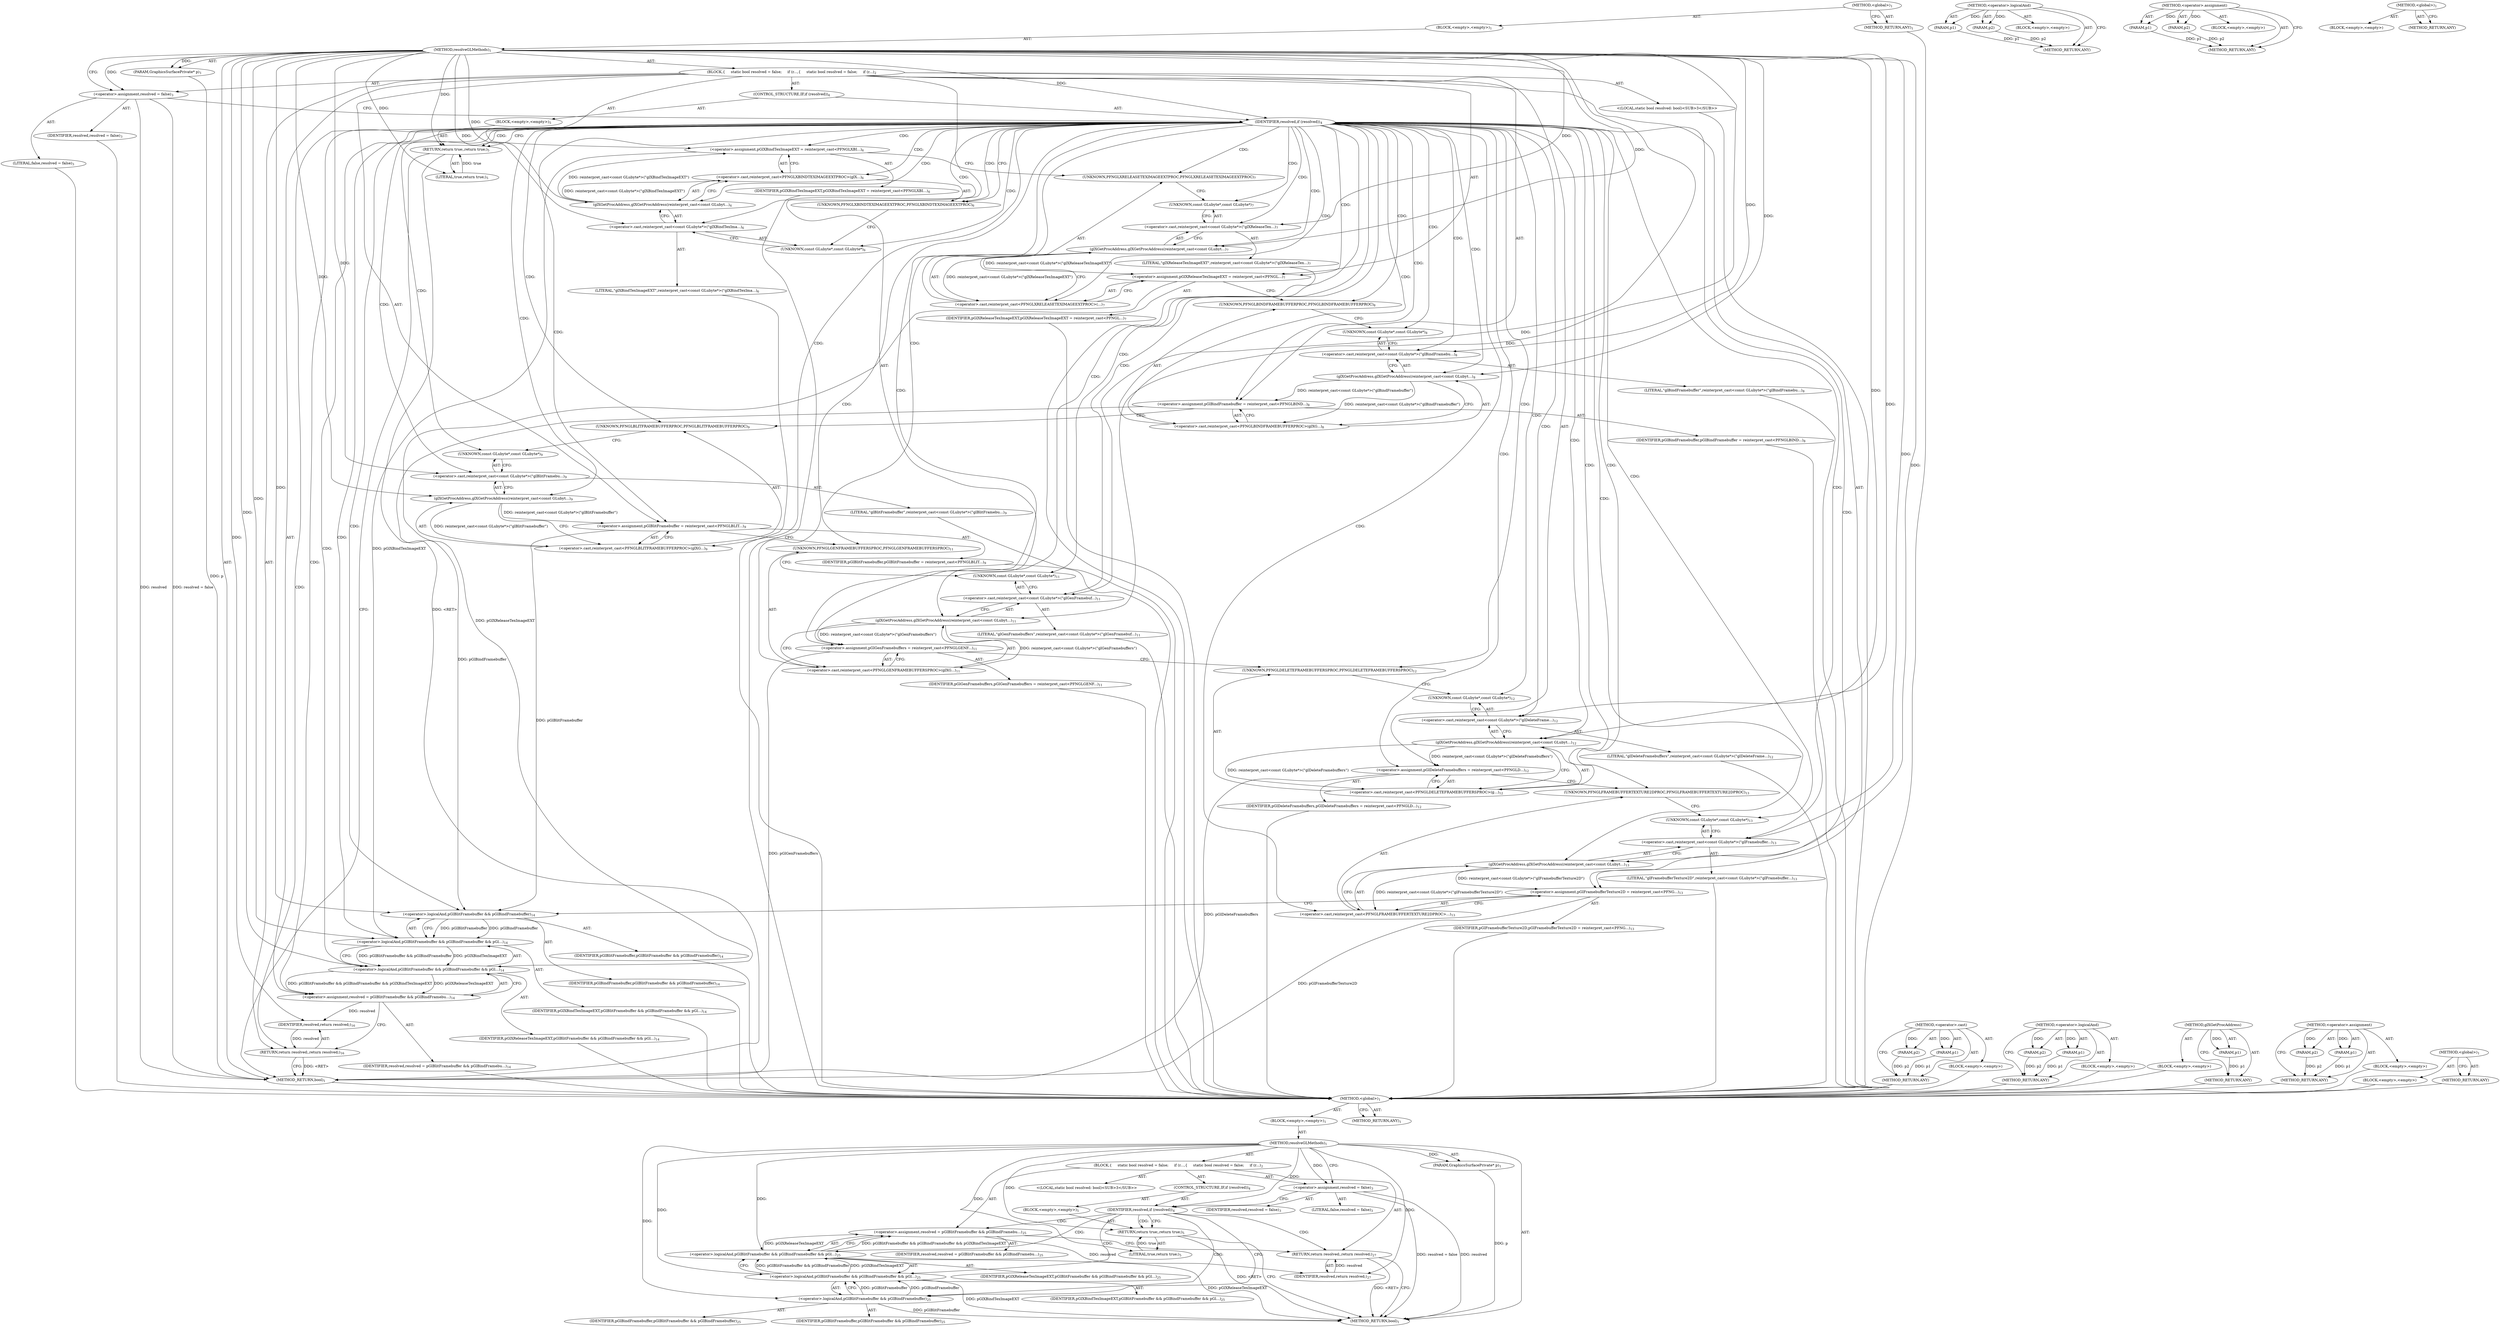 digraph "&lt;global&gt;" {
vulnerable_6 [label=<(METHOD,&lt;global&gt;)<SUB>1</SUB>>];
vulnerable_7 [label=<(BLOCK,&lt;empty&gt;,&lt;empty&gt;)<SUB>1</SUB>>];
vulnerable_8 [label=<(METHOD,resolveGLMethods)<SUB>1</SUB>>];
vulnerable_9 [label=<(PARAM,GraphicsSurfacePrivate* p)<SUB>1</SUB>>];
vulnerable_10 [label=<(BLOCK,{
     static bool resolved = false;
     if (r...,{
     static bool resolved = false;
     if (r...)<SUB>2</SUB>>];
vulnerable_11 [label="<(LOCAL,static bool resolved: bool)<SUB>3</SUB>>"];
vulnerable_12 [label=<(&lt;operator&gt;.assignment,resolved = false)<SUB>3</SUB>>];
vulnerable_13 [label=<(IDENTIFIER,resolved,resolved = false)<SUB>3</SUB>>];
vulnerable_14 [label=<(LITERAL,false,resolved = false)<SUB>3</SUB>>];
vulnerable_15 [label=<(CONTROL_STRUCTURE,IF,if (resolved))<SUB>4</SUB>>];
vulnerable_16 [label=<(IDENTIFIER,resolved,if (resolved))<SUB>4</SUB>>];
vulnerable_17 [label=<(BLOCK,&lt;empty&gt;,&lt;empty&gt;)<SUB>5</SUB>>];
vulnerable_18 [label=<(RETURN,return true;,return true;)<SUB>5</SUB>>];
vulnerable_19 [label=<(LITERAL,true,return true;)<SUB>5</SUB>>];
vulnerable_20 [label=<(&lt;operator&gt;.assignment,resolved = pGlBlitFramebuffer &amp;&amp; pGlBindFramebu...)<SUB>25</SUB>>];
vulnerable_21 [label=<(IDENTIFIER,resolved,resolved = pGlBlitFramebuffer &amp;&amp; pGlBindFramebu...)<SUB>25</SUB>>];
vulnerable_22 [label=<(&lt;operator&gt;.logicalAnd,pGlBlitFramebuffer &amp;&amp; pGlBindFramebuffer &amp;&amp; pGl...)<SUB>25</SUB>>];
vulnerable_23 [label=<(&lt;operator&gt;.logicalAnd,pGlBlitFramebuffer &amp;&amp; pGlBindFramebuffer &amp;&amp; pGl...)<SUB>25</SUB>>];
vulnerable_24 [label=<(&lt;operator&gt;.logicalAnd,pGlBlitFramebuffer &amp;&amp; pGlBindFramebuffer)<SUB>25</SUB>>];
vulnerable_25 [label=<(IDENTIFIER,pGlBlitFramebuffer,pGlBlitFramebuffer &amp;&amp; pGlBindFramebuffer)<SUB>25</SUB>>];
vulnerable_26 [label=<(IDENTIFIER,pGlBindFramebuffer,pGlBlitFramebuffer &amp;&amp; pGlBindFramebuffer)<SUB>25</SUB>>];
vulnerable_27 [label=<(IDENTIFIER,pGlXBindTexImageEXT,pGlBlitFramebuffer &amp;&amp; pGlBindFramebuffer &amp;&amp; pGl...)<SUB>25</SUB>>];
vulnerable_28 [label=<(IDENTIFIER,pGlXReleaseTexImageEXT,pGlBlitFramebuffer &amp;&amp; pGlBindFramebuffer &amp;&amp; pGl...)<SUB>25</SUB>>];
vulnerable_29 [label=<(RETURN,return resolved;,return resolved;)<SUB>27</SUB>>];
vulnerable_30 [label=<(IDENTIFIER,resolved,return resolved;)<SUB>27</SUB>>];
vulnerable_31 [label=<(METHOD_RETURN,bool)<SUB>1</SUB>>];
vulnerable_33 [label=<(METHOD_RETURN,ANY)<SUB>1</SUB>>];
vulnerable_55 [label=<(METHOD,&lt;operator&gt;.logicalAnd)>];
vulnerable_56 [label=<(PARAM,p1)>];
vulnerable_57 [label=<(PARAM,p2)>];
vulnerable_58 [label=<(BLOCK,&lt;empty&gt;,&lt;empty&gt;)>];
vulnerable_59 [label=<(METHOD_RETURN,ANY)>];
vulnerable_50 [label=<(METHOD,&lt;operator&gt;.assignment)>];
vulnerable_51 [label=<(PARAM,p1)>];
vulnerable_52 [label=<(PARAM,p2)>];
vulnerable_53 [label=<(BLOCK,&lt;empty&gt;,&lt;empty&gt;)>];
vulnerable_54 [label=<(METHOD_RETURN,ANY)>];
vulnerable_44 [label=<(METHOD,&lt;global&gt;)<SUB>1</SUB>>];
vulnerable_45 [label=<(BLOCK,&lt;empty&gt;,&lt;empty&gt;)>];
vulnerable_46 [label=<(METHOD_RETURN,ANY)>];
fixed_6 [label=<(METHOD,&lt;global&gt;)<SUB>1</SUB>>];
fixed_7 [label=<(BLOCK,&lt;empty&gt;,&lt;empty&gt;)<SUB>1</SUB>>];
fixed_8 [label=<(METHOD,resolveGLMethods)<SUB>1</SUB>>];
fixed_9 [label=<(PARAM,GraphicsSurfacePrivate* p)<SUB>1</SUB>>];
fixed_10 [label=<(BLOCK,{
     static bool resolved = false;
     if (r...,{
     static bool resolved = false;
     if (r...)<SUB>2</SUB>>];
fixed_11 [label="<(LOCAL,static bool resolved: bool)<SUB>3</SUB>>"];
fixed_12 [label=<(&lt;operator&gt;.assignment,resolved = false)<SUB>3</SUB>>];
fixed_13 [label=<(IDENTIFIER,resolved,resolved = false)<SUB>3</SUB>>];
fixed_14 [label=<(LITERAL,false,resolved = false)<SUB>3</SUB>>];
fixed_15 [label=<(CONTROL_STRUCTURE,IF,if (resolved))<SUB>4</SUB>>];
fixed_16 [label=<(IDENTIFIER,resolved,if (resolved))<SUB>4</SUB>>];
fixed_17 [label=<(BLOCK,&lt;empty&gt;,&lt;empty&gt;)<SUB>5</SUB>>];
fixed_18 [label=<(RETURN,return true;,return true;)<SUB>5</SUB>>];
fixed_19 [label=<(LITERAL,true,return true;)<SUB>5</SUB>>];
fixed_20 [label=<(&lt;operator&gt;.assignment,pGlXBindTexImageEXT = reinterpret_cast&lt;PFNGLXBI...)<SUB>6</SUB>>];
fixed_21 [label=<(IDENTIFIER,pGlXBindTexImageEXT,pGlXBindTexImageEXT = reinterpret_cast&lt;PFNGLXBI...)<SUB>6</SUB>>];
fixed_22 [label=<(&lt;operator&gt;.cast,reinterpret_cast&lt;PFNGLXBINDTEXIMAGEEXTPROC&gt;(glX...)<SUB>6</SUB>>];
fixed_23 [label=<(UNKNOWN,PFNGLXBINDTEXIMAGEEXTPROC,PFNGLXBINDTEXIMAGEEXTPROC)<SUB>6</SUB>>];
fixed_24 [label=<(glXGetProcAddress,glXGetProcAddress(reinterpret_cast&lt;const GLubyt...)<SUB>6</SUB>>];
fixed_25 [label=<(&lt;operator&gt;.cast,reinterpret_cast&lt;const GLubyte*&gt;(&quot;glXBindTexIma...)<SUB>6</SUB>>];
fixed_26 [label=<(UNKNOWN,const GLubyte*,const GLubyte*)<SUB>6</SUB>>];
fixed_27 [label=<(LITERAL,&quot;glXBindTexImageEXT&quot;,reinterpret_cast&lt;const GLubyte*&gt;(&quot;glXBindTexIma...)<SUB>6</SUB>>];
fixed_28 [label=<(&lt;operator&gt;.assignment,pGlXReleaseTexImageEXT = reinterpret_cast&lt;PFNGL...)<SUB>7</SUB>>];
fixed_29 [label=<(IDENTIFIER,pGlXReleaseTexImageEXT,pGlXReleaseTexImageEXT = reinterpret_cast&lt;PFNGL...)<SUB>7</SUB>>];
fixed_30 [label=<(&lt;operator&gt;.cast,reinterpret_cast&lt;PFNGLXRELEASETEXIMAGEEXTPROC&gt;(...)<SUB>7</SUB>>];
fixed_31 [label=<(UNKNOWN,PFNGLXRELEASETEXIMAGEEXTPROC,PFNGLXRELEASETEXIMAGEEXTPROC)<SUB>7</SUB>>];
fixed_32 [label=<(glXGetProcAddress,glXGetProcAddress(reinterpret_cast&lt;const GLubyt...)<SUB>7</SUB>>];
fixed_33 [label=<(&lt;operator&gt;.cast,reinterpret_cast&lt;const GLubyte*&gt;(&quot;glXReleaseTex...)<SUB>7</SUB>>];
fixed_34 [label=<(UNKNOWN,const GLubyte*,const GLubyte*)<SUB>7</SUB>>];
fixed_35 [label=<(LITERAL,&quot;glXReleaseTexImageEXT&quot;,reinterpret_cast&lt;const GLubyte*&gt;(&quot;glXReleaseTex...)<SUB>7</SUB>>];
fixed_36 [label=<(&lt;operator&gt;.assignment,pGlBindFramebuffer = reinterpret_cast&lt;PFNGLBIND...)<SUB>8</SUB>>];
fixed_37 [label=<(IDENTIFIER,pGlBindFramebuffer,pGlBindFramebuffer = reinterpret_cast&lt;PFNGLBIND...)<SUB>8</SUB>>];
fixed_38 [label=<(&lt;operator&gt;.cast,reinterpret_cast&lt;PFNGLBINDFRAMEBUFFERPROC&gt;(glXG...)<SUB>8</SUB>>];
fixed_39 [label=<(UNKNOWN,PFNGLBINDFRAMEBUFFERPROC,PFNGLBINDFRAMEBUFFERPROC)<SUB>8</SUB>>];
fixed_40 [label=<(glXGetProcAddress,glXGetProcAddress(reinterpret_cast&lt;const GLubyt...)<SUB>8</SUB>>];
fixed_41 [label=<(&lt;operator&gt;.cast,reinterpret_cast&lt;const GLubyte*&gt;(&quot;glBindFramebu...)<SUB>8</SUB>>];
fixed_42 [label=<(UNKNOWN,const GLubyte*,const GLubyte*)<SUB>8</SUB>>];
fixed_43 [label=<(LITERAL,&quot;glBindFramebuffer&quot;,reinterpret_cast&lt;const GLubyte*&gt;(&quot;glBindFramebu...)<SUB>8</SUB>>];
fixed_44 [label=<(&lt;operator&gt;.assignment,pGlBlitFramebuffer = reinterpret_cast&lt;PFNGLBLIT...)<SUB>9</SUB>>];
fixed_45 [label=<(IDENTIFIER,pGlBlitFramebuffer,pGlBlitFramebuffer = reinterpret_cast&lt;PFNGLBLIT...)<SUB>9</SUB>>];
fixed_46 [label=<(&lt;operator&gt;.cast,reinterpret_cast&lt;PFNGLBLITFRAMEBUFFERPROC&gt;(glXG...)<SUB>9</SUB>>];
fixed_47 [label=<(UNKNOWN,PFNGLBLITFRAMEBUFFERPROC,PFNGLBLITFRAMEBUFFERPROC)<SUB>9</SUB>>];
fixed_48 [label=<(glXGetProcAddress,glXGetProcAddress(reinterpret_cast&lt;const GLubyt...)<SUB>9</SUB>>];
fixed_49 [label=<(&lt;operator&gt;.cast,reinterpret_cast&lt;const GLubyte*&gt;(&quot;glBlitFramebu...)<SUB>9</SUB>>];
fixed_50 [label=<(UNKNOWN,const GLubyte*,const GLubyte*)<SUB>9</SUB>>];
fixed_51 [label=<(LITERAL,&quot;glBlitFramebuffer&quot;,reinterpret_cast&lt;const GLubyte*&gt;(&quot;glBlitFramebu...)<SUB>9</SUB>>];
fixed_52 [label=<(&lt;operator&gt;.assignment,pGlGenFramebuffers = reinterpret_cast&lt;PFNGLGENF...)<SUB>11</SUB>>];
fixed_53 [label=<(IDENTIFIER,pGlGenFramebuffers,pGlGenFramebuffers = reinterpret_cast&lt;PFNGLGENF...)<SUB>11</SUB>>];
fixed_54 [label=<(&lt;operator&gt;.cast,reinterpret_cast&lt;PFNGLGENFRAMEBUFFERSPROC&gt;(glXG...)<SUB>11</SUB>>];
fixed_55 [label=<(UNKNOWN,PFNGLGENFRAMEBUFFERSPROC,PFNGLGENFRAMEBUFFERSPROC)<SUB>11</SUB>>];
fixed_56 [label=<(glXGetProcAddress,glXGetProcAddress(reinterpret_cast&lt;const GLubyt...)<SUB>11</SUB>>];
fixed_57 [label=<(&lt;operator&gt;.cast,reinterpret_cast&lt;const GLubyte*&gt;(&quot;glGenFramebuf...)<SUB>11</SUB>>];
fixed_58 [label=<(UNKNOWN,const GLubyte*,const GLubyte*)<SUB>11</SUB>>];
fixed_59 [label=<(LITERAL,&quot;glGenFramebuffers&quot;,reinterpret_cast&lt;const GLubyte*&gt;(&quot;glGenFramebuf...)<SUB>11</SUB>>];
fixed_60 [label=<(&lt;operator&gt;.assignment,pGlDeleteFramebuffers = reinterpret_cast&lt;PFNGLD...)<SUB>12</SUB>>];
fixed_61 [label=<(IDENTIFIER,pGlDeleteFramebuffers,pGlDeleteFramebuffers = reinterpret_cast&lt;PFNGLD...)<SUB>12</SUB>>];
fixed_62 [label=<(&lt;operator&gt;.cast,reinterpret_cast&lt;PFNGLDELETEFRAMEBUFFERSPROC&gt;(g...)<SUB>12</SUB>>];
fixed_63 [label=<(UNKNOWN,PFNGLDELETEFRAMEBUFFERSPROC,PFNGLDELETEFRAMEBUFFERSPROC)<SUB>12</SUB>>];
fixed_64 [label=<(glXGetProcAddress,glXGetProcAddress(reinterpret_cast&lt;const GLubyt...)<SUB>12</SUB>>];
fixed_65 [label=<(&lt;operator&gt;.cast,reinterpret_cast&lt;const GLubyte*&gt;(&quot;glDeleteFrame...)<SUB>12</SUB>>];
fixed_66 [label=<(UNKNOWN,const GLubyte*,const GLubyte*)<SUB>12</SUB>>];
fixed_67 [label=<(LITERAL,&quot;glDeleteFramebuffers&quot;,reinterpret_cast&lt;const GLubyte*&gt;(&quot;glDeleteFrame...)<SUB>12</SUB>>];
fixed_68 [label=<(&lt;operator&gt;.assignment,pGlFramebufferTexture2D = reinterpret_cast&lt;PFNG...)<SUB>13</SUB>>];
fixed_69 [label=<(IDENTIFIER,pGlFramebufferTexture2D,pGlFramebufferTexture2D = reinterpret_cast&lt;PFNG...)<SUB>13</SUB>>];
fixed_70 [label=<(&lt;operator&gt;.cast,reinterpret_cast&lt;PFNGLFRAMEBUFFERTEXTURE2DPROC&gt;...)<SUB>13</SUB>>];
fixed_71 [label=<(UNKNOWN,PFNGLFRAMEBUFFERTEXTURE2DPROC,PFNGLFRAMEBUFFERTEXTURE2DPROC)<SUB>13</SUB>>];
fixed_72 [label=<(glXGetProcAddress,glXGetProcAddress(reinterpret_cast&lt;const GLubyt...)<SUB>13</SUB>>];
fixed_73 [label=<(&lt;operator&gt;.cast,reinterpret_cast&lt;const GLubyte*&gt;(&quot;glFramebuffer...)<SUB>13</SUB>>];
fixed_74 [label=<(UNKNOWN,const GLubyte*,const GLubyte*)<SUB>13</SUB>>];
fixed_75 [label=<(LITERAL,&quot;glFramebufferTexture2D&quot;,reinterpret_cast&lt;const GLubyte*&gt;(&quot;glFramebuffer...)<SUB>13</SUB>>];
fixed_76 [label=<(&lt;operator&gt;.assignment,resolved = pGlBlitFramebuffer &amp;&amp; pGlBindFramebu...)<SUB>14</SUB>>];
fixed_77 [label=<(IDENTIFIER,resolved,resolved = pGlBlitFramebuffer &amp;&amp; pGlBindFramebu...)<SUB>14</SUB>>];
fixed_78 [label=<(&lt;operator&gt;.logicalAnd,pGlBlitFramebuffer &amp;&amp; pGlBindFramebuffer &amp;&amp; pGl...)<SUB>14</SUB>>];
fixed_79 [label=<(&lt;operator&gt;.logicalAnd,pGlBlitFramebuffer &amp;&amp; pGlBindFramebuffer &amp;&amp; pGl...)<SUB>14</SUB>>];
fixed_80 [label=<(&lt;operator&gt;.logicalAnd,pGlBlitFramebuffer &amp;&amp; pGlBindFramebuffer)<SUB>14</SUB>>];
fixed_81 [label=<(IDENTIFIER,pGlBlitFramebuffer,pGlBlitFramebuffer &amp;&amp; pGlBindFramebuffer)<SUB>14</SUB>>];
fixed_82 [label=<(IDENTIFIER,pGlBindFramebuffer,pGlBlitFramebuffer &amp;&amp; pGlBindFramebuffer)<SUB>14</SUB>>];
fixed_83 [label=<(IDENTIFIER,pGlXBindTexImageEXT,pGlBlitFramebuffer &amp;&amp; pGlBindFramebuffer &amp;&amp; pGl...)<SUB>14</SUB>>];
fixed_84 [label=<(IDENTIFIER,pGlXReleaseTexImageEXT,pGlBlitFramebuffer &amp;&amp; pGlBindFramebuffer &amp;&amp; pGl...)<SUB>14</SUB>>];
fixed_85 [label=<(RETURN,return resolved;,return resolved;)<SUB>16</SUB>>];
fixed_86 [label=<(IDENTIFIER,resolved,return resolved;)<SUB>16</SUB>>];
fixed_87 [label=<(METHOD_RETURN,bool)<SUB>1</SUB>>];
fixed_89 [label=<(METHOD_RETURN,ANY)<SUB>1</SUB>>];
fixed_121 [label=<(METHOD,&lt;operator&gt;.cast)>];
fixed_122 [label=<(PARAM,p1)>];
fixed_123 [label=<(PARAM,p2)>];
fixed_124 [label=<(BLOCK,&lt;empty&gt;,&lt;empty&gt;)>];
fixed_125 [label=<(METHOD_RETURN,ANY)>];
fixed_130 [label=<(METHOD,&lt;operator&gt;.logicalAnd)>];
fixed_131 [label=<(PARAM,p1)>];
fixed_132 [label=<(PARAM,p2)>];
fixed_133 [label=<(BLOCK,&lt;empty&gt;,&lt;empty&gt;)>];
fixed_134 [label=<(METHOD_RETURN,ANY)>];
fixed_126 [label=<(METHOD,glXGetProcAddress)>];
fixed_127 [label=<(PARAM,p1)>];
fixed_128 [label=<(BLOCK,&lt;empty&gt;,&lt;empty&gt;)>];
fixed_129 [label=<(METHOD_RETURN,ANY)>];
fixed_116 [label=<(METHOD,&lt;operator&gt;.assignment)>];
fixed_117 [label=<(PARAM,p1)>];
fixed_118 [label=<(PARAM,p2)>];
fixed_119 [label=<(BLOCK,&lt;empty&gt;,&lt;empty&gt;)>];
fixed_120 [label=<(METHOD_RETURN,ANY)>];
fixed_110 [label=<(METHOD,&lt;global&gt;)<SUB>1</SUB>>];
fixed_111 [label=<(BLOCK,&lt;empty&gt;,&lt;empty&gt;)>];
fixed_112 [label=<(METHOD_RETURN,ANY)>];
vulnerable_6 -> vulnerable_7  [key=0, label="AST: "];
vulnerable_6 -> vulnerable_33  [key=0, label="AST: "];
vulnerable_6 -> vulnerable_33  [key=1, label="CFG: "];
vulnerable_7 -> vulnerable_8  [key=0, label="AST: "];
vulnerable_8 -> vulnerable_9  [key=0, label="AST: "];
vulnerable_8 -> vulnerable_9  [key=1, label="DDG: "];
vulnerable_8 -> vulnerable_10  [key=0, label="AST: "];
vulnerable_8 -> vulnerable_31  [key=0, label="AST: "];
vulnerable_8 -> vulnerable_12  [key=0, label="CFG: "];
vulnerable_8 -> vulnerable_12  [key=1, label="DDG: "];
vulnerable_8 -> vulnerable_16  [key=0, label="DDG: "];
vulnerable_8 -> vulnerable_30  [key=0, label="DDG: "];
vulnerable_8 -> vulnerable_18  [key=0, label="DDG: "];
vulnerable_8 -> vulnerable_22  [key=0, label="DDG: "];
vulnerable_8 -> vulnerable_19  [key=0, label="DDG: "];
vulnerable_8 -> vulnerable_23  [key=0, label="DDG: "];
vulnerable_8 -> vulnerable_24  [key=0, label="DDG: "];
vulnerable_9 -> vulnerable_31  [key=0, label="DDG: p"];
vulnerable_10 -> vulnerable_11  [key=0, label="AST: "];
vulnerable_10 -> vulnerable_12  [key=0, label="AST: "];
vulnerable_10 -> vulnerable_15  [key=0, label="AST: "];
vulnerable_10 -> vulnerable_20  [key=0, label="AST: "];
vulnerable_10 -> vulnerable_29  [key=0, label="AST: "];
vulnerable_12 -> vulnerable_13  [key=0, label="AST: "];
vulnerable_12 -> vulnerable_14  [key=0, label="AST: "];
vulnerable_12 -> vulnerable_16  [key=0, label="CFG: "];
vulnerable_12 -> vulnerable_31  [key=0, label="DDG: resolved"];
vulnerable_12 -> vulnerable_31  [key=1, label="DDG: resolved = false"];
vulnerable_15 -> vulnerable_16  [key=0, label="AST: "];
vulnerable_15 -> vulnerable_17  [key=0, label="AST: "];
vulnerable_16 -> vulnerable_18  [key=0, label="CFG: "];
vulnerable_16 -> vulnerable_18  [key=1, label="CDG: "];
vulnerable_16 -> vulnerable_24  [key=0, label="CFG: "];
vulnerable_16 -> vulnerable_24  [key=1, label="CDG: "];
vulnerable_16 -> vulnerable_29  [key=0, label="CDG: "];
vulnerable_16 -> vulnerable_23  [key=0, label="CDG: "];
vulnerable_16 -> vulnerable_20  [key=0, label="CDG: "];
vulnerable_16 -> vulnerable_22  [key=0, label="CDG: "];
vulnerable_17 -> vulnerable_18  [key=0, label="AST: "];
vulnerable_18 -> vulnerable_19  [key=0, label="AST: "];
vulnerable_18 -> vulnerable_31  [key=0, label="CFG: "];
vulnerable_18 -> vulnerable_31  [key=1, label="DDG: &lt;RET&gt;"];
vulnerable_19 -> vulnerable_18  [key=0, label="DDG: true"];
vulnerable_20 -> vulnerable_21  [key=0, label="AST: "];
vulnerable_20 -> vulnerable_22  [key=0, label="AST: "];
vulnerable_20 -> vulnerable_29  [key=0, label="CFG: "];
vulnerable_20 -> vulnerable_30  [key=0, label="DDG: resolved"];
vulnerable_22 -> vulnerable_23  [key=0, label="AST: "];
vulnerable_22 -> vulnerable_28  [key=0, label="AST: "];
vulnerable_22 -> vulnerable_20  [key=0, label="CFG: "];
vulnerable_22 -> vulnerable_20  [key=1, label="DDG: pGlBlitFramebuffer &amp;&amp; pGlBindFramebuffer &amp;&amp; pGlXBindTexImageEXT"];
vulnerable_22 -> vulnerable_20  [key=2, label="DDG: pGlXReleaseTexImageEXT"];
vulnerable_22 -> vulnerable_31  [key=0, label="DDG: pGlXReleaseTexImageEXT"];
vulnerable_23 -> vulnerable_24  [key=0, label="AST: "];
vulnerable_23 -> vulnerable_27  [key=0, label="AST: "];
vulnerable_23 -> vulnerable_22  [key=0, label="CFG: "];
vulnerable_23 -> vulnerable_22  [key=1, label="DDG: pGlBlitFramebuffer &amp;&amp; pGlBindFramebuffer"];
vulnerable_23 -> vulnerable_22  [key=2, label="DDG: pGlXBindTexImageEXT"];
vulnerable_23 -> vulnerable_31  [key=0, label="DDG: pGlXBindTexImageEXT"];
vulnerable_24 -> vulnerable_25  [key=0, label="AST: "];
vulnerable_24 -> vulnerable_26  [key=0, label="AST: "];
vulnerable_24 -> vulnerable_23  [key=0, label="CFG: "];
vulnerable_24 -> vulnerable_23  [key=1, label="DDG: pGlBlitFramebuffer"];
vulnerable_24 -> vulnerable_23  [key=2, label="DDG: pGlBindFramebuffer"];
vulnerable_24 -> vulnerable_31  [key=0, label="DDG: pGlBlitFramebuffer"];
vulnerable_29 -> vulnerable_30  [key=0, label="AST: "];
vulnerable_29 -> vulnerable_31  [key=0, label="CFG: "];
vulnerable_29 -> vulnerable_31  [key=1, label="DDG: &lt;RET&gt;"];
vulnerable_30 -> vulnerable_29  [key=0, label="DDG: resolved"];
vulnerable_55 -> vulnerable_56  [key=0, label="AST: "];
vulnerable_55 -> vulnerable_56  [key=1, label="DDG: "];
vulnerable_55 -> vulnerable_58  [key=0, label="AST: "];
vulnerable_55 -> vulnerable_57  [key=0, label="AST: "];
vulnerable_55 -> vulnerable_57  [key=1, label="DDG: "];
vulnerable_55 -> vulnerable_59  [key=0, label="AST: "];
vulnerable_55 -> vulnerable_59  [key=1, label="CFG: "];
vulnerable_56 -> vulnerable_59  [key=0, label="DDG: p1"];
vulnerable_57 -> vulnerable_59  [key=0, label="DDG: p2"];
vulnerable_50 -> vulnerable_51  [key=0, label="AST: "];
vulnerable_50 -> vulnerable_51  [key=1, label="DDG: "];
vulnerable_50 -> vulnerable_53  [key=0, label="AST: "];
vulnerable_50 -> vulnerable_52  [key=0, label="AST: "];
vulnerable_50 -> vulnerable_52  [key=1, label="DDG: "];
vulnerable_50 -> vulnerable_54  [key=0, label="AST: "];
vulnerable_50 -> vulnerable_54  [key=1, label="CFG: "];
vulnerable_51 -> vulnerable_54  [key=0, label="DDG: p1"];
vulnerable_52 -> vulnerable_54  [key=0, label="DDG: p2"];
vulnerable_44 -> vulnerable_45  [key=0, label="AST: "];
vulnerable_44 -> vulnerable_46  [key=0, label="AST: "];
vulnerable_44 -> vulnerable_46  [key=1, label="CFG: "];
fixed_6 -> fixed_7  [key=0, label="AST: "];
fixed_6 -> fixed_89  [key=0, label="AST: "];
fixed_6 -> fixed_89  [key=1, label="CFG: "];
fixed_7 -> fixed_8  [key=0, label="AST: "];
fixed_8 -> fixed_9  [key=0, label="AST: "];
fixed_8 -> fixed_9  [key=1, label="DDG: "];
fixed_8 -> fixed_10  [key=0, label="AST: "];
fixed_8 -> fixed_87  [key=0, label="AST: "];
fixed_8 -> fixed_12  [key=0, label="CFG: "];
fixed_8 -> fixed_12  [key=1, label="DDG: "];
fixed_8 -> fixed_16  [key=0, label="DDG: "];
fixed_8 -> fixed_86  [key=0, label="DDG: "];
fixed_8 -> fixed_18  [key=0, label="DDG: "];
fixed_8 -> fixed_78  [key=0, label="DDG: "];
fixed_8 -> fixed_19  [key=0, label="DDG: "];
fixed_8 -> fixed_24  [key=0, label="DDG: "];
fixed_8 -> fixed_32  [key=0, label="DDG: "];
fixed_8 -> fixed_40  [key=0, label="DDG: "];
fixed_8 -> fixed_48  [key=0, label="DDG: "];
fixed_8 -> fixed_56  [key=0, label="DDG: "];
fixed_8 -> fixed_64  [key=0, label="DDG: "];
fixed_8 -> fixed_72  [key=0, label="DDG: "];
fixed_8 -> fixed_79  [key=0, label="DDG: "];
fixed_8 -> fixed_25  [key=0, label="DDG: "];
fixed_8 -> fixed_33  [key=0, label="DDG: "];
fixed_8 -> fixed_41  [key=0, label="DDG: "];
fixed_8 -> fixed_49  [key=0, label="DDG: "];
fixed_8 -> fixed_57  [key=0, label="DDG: "];
fixed_8 -> fixed_65  [key=0, label="DDG: "];
fixed_8 -> fixed_73  [key=0, label="DDG: "];
fixed_8 -> fixed_80  [key=0, label="DDG: "];
fixed_9 -> fixed_87  [key=0, label="DDG: p"];
fixed_10 -> fixed_11  [key=0, label="AST: "];
fixed_10 -> fixed_12  [key=0, label="AST: "];
fixed_10 -> fixed_15  [key=0, label="AST: "];
fixed_10 -> fixed_20  [key=0, label="AST: "];
fixed_10 -> fixed_28  [key=0, label="AST: "];
fixed_10 -> fixed_36  [key=0, label="AST: "];
fixed_10 -> fixed_44  [key=0, label="AST: "];
fixed_10 -> fixed_52  [key=0, label="AST: "];
fixed_10 -> fixed_60  [key=0, label="AST: "];
fixed_10 -> fixed_68  [key=0, label="AST: "];
fixed_10 -> fixed_76  [key=0, label="AST: "];
fixed_10 -> fixed_85  [key=0, label="AST: "];
fixed_11 -> vulnerable_6  [key=0];
fixed_12 -> fixed_13  [key=0, label="AST: "];
fixed_12 -> fixed_14  [key=0, label="AST: "];
fixed_12 -> fixed_16  [key=0, label="CFG: "];
fixed_12 -> fixed_87  [key=0, label="DDG: resolved"];
fixed_12 -> fixed_87  [key=1, label="DDG: resolved = false"];
fixed_13 -> vulnerable_6  [key=0];
fixed_14 -> vulnerable_6  [key=0];
fixed_15 -> fixed_16  [key=0, label="AST: "];
fixed_15 -> fixed_17  [key=0, label="AST: "];
fixed_16 -> fixed_18  [key=0, label="CFG: "];
fixed_16 -> fixed_18  [key=1, label="CDG: "];
fixed_16 -> fixed_23  [key=0, label="CFG: "];
fixed_16 -> fixed_23  [key=1, label="CDG: "];
fixed_16 -> fixed_47  [key=0, label="CDG: "];
fixed_16 -> fixed_30  [key=0, label="CDG: "];
fixed_16 -> fixed_34  [key=0, label="CDG: "];
fixed_16 -> fixed_48  [key=0, label="CDG: "];
fixed_16 -> fixed_32  [key=0, label="CDG: "];
fixed_16 -> fixed_68  [key=0, label="CDG: "];
fixed_16 -> fixed_49  [key=0, label="CDG: "];
fixed_16 -> fixed_60  [key=0, label="CDG: "];
fixed_16 -> fixed_73  [key=0, label="CDG: "];
fixed_16 -> fixed_26  [key=0, label="CDG: "];
fixed_16 -> fixed_64  [key=0, label="CDG: "];
fixed_16 -> fixed_42  [key=0, label="CDG: "];
fixed_16 -> fixed_57  [key=0, label="CDG: "];
fixed_16 -> fixed_28  [key=0, label="CDG: "];
fixed_16 -> fixed_66  [key=0, label="CDG: "];
fixed_16 -> fixed_52  [key=0, label="CDG: "];
fixed_16 -> fixed_46  [key=0, label="CDG: "];
fixed_16 -> fixed_20  [key=0, label="CDG: "];
fixed_16 -> fixed_85  [key=0, label="CDG: "];
fixed_16 -> fixed_38  [key=0, label="CDG: "];
fixed_16 -> fixed_25  [key=0, label="CDG: "];
fixed_16 -> fixed_72  [key=0, label="CDG: "];
fixed_16 -> fixed_56  [key=0, label="CDG: "];
fixed_16 -> fixed_22  [key=0, label="CDG: "];
fixed_16 -> fixed_74  [key=0, label="CDG: "];
fixed_16 -> fixed_40  [key=0, label="CDG: "];
fixed_16 -> fixed_76  [key=0, label="CDG: "];
fixed_16 -> fixed_65  [key=0, label="CDG: "];
fixed_16 -> fixed_50  [key=0, label="CDG: "];
fixed_16 -> fixed_44  [key=0, label="CDG: "];
fixed_16 -> fixed_54  [key=0, label="CDG: "];
fixed_16 -> fixed_79  [key=0, label="CDG: "];
fixed_16 -> fixed_24  [key=0, label="CDG: "];
fixed_16 -> fixed_80  [key=0, label="CDG: "];
fixed_16 -> fixed_58  [key=0, label="CDG: "];
fixed_16 -> fixed_33  [key=0, label="CDG: "];
fixed_16 -> fixed_71  [key=0, label="CDG: "];
fixed_16 -> fixed_36  [key=0, label="CDG: "];
fixed_16 -> fixed_41  [key=0, label="CDG: "];
fixed_16 -> fixed_70  [key=0, label="CDG: "];
fixed_16 -> fixed_63  [key=0, label="CDG: "];
fixed_16 -> fixed_55  [key=0, label="CDG: "];
fixed_16 -> fixed_78  [key=0, label="CDG: "];
fixed_16 -> fixed_62  [key=0, label="CDG: "];
fixed_16 -> fixed_39  [key=0, label="CDG: "];
fixed_16 -> fixed_31  [key=0, label="CDG: "];
fixed_17 -> fixed_18  [key=0, label="AST: "];
fixed_18 -> fixed_19  [key=0, label="AST: "];
fixed_18 -> fixed_87  [key=0, label="CFG: "];
fixed_18 -> fixed_87  [key=1, label="DDG: &lt;RET&gt;"];
fixed_19 -> fixed_18  [key=0, label="DDG: true"];
fixed_20 -> fixed_21  [key=0, label="AST: "];
fixed_20 -> fixed_22  [key=0, label="AST: "];
fixed_20 -> fixed_31  [key=0, label="CFG: "];
fixed_20 -> fixed_79  [key=0, label="DDG: pGlXBindTexImageEXT"];
fixed_21 -> vulnerable_6  [key=0];
fixed_22 -> fixed_23  [key=0, label="AST: "];
fixed_22 -> fixed_24  [key=0, label="AST: "];
fixed_22 -> fixed_20  [key=0, label="CFG: "];
fixed_23 -> fixed_26  [key=0, label="CFG: "];
fixed_24 -> fixed_25  [key=0, label="AST: "];
fixed_24 -> fixed_22  [key=0, label="CFG: "];
fixed_24 -> fixed_22  [key=1, label="DDG: reinterpret_cast&lt;const GLubyte*&gt;(&quot;glXBindTexImageEXT&quot;)"];
fixed_24 -> fixed_20  [key=0, label="DDG: reinterpret_cast&lt;const GLubyte*&gt;(&quot;glXBindTexImageEXT&quot;)"];
fixed_25 -> fixed_26  [key=0, label="AST: "];
fixed_25 -> fixed_27  [key=0, label="AST: "];
fixed_25 -> fixed_24  [key=0, label="CFG: "];
fixed_26 -> fixed_25  [key=0, label="CFG: "];
fixed_27 -> vulnerable_6  [key=0];
fixed_28 -> fixed_29  [key=0, label="AST: "];
fixed_28 -> fixed_30  [key=0, label="AST: "];
fixed_28 -> fixed_39  [key=0, label="CFG: "];
fixed_28 -> fixed_78  [key=0, label="DDG: pGlXReleaseTexImageEXT"];
fixed_29 -> vulnerable_6  [key=0];
fixed_30 -> fixed_31  [key=0, label="AST: "];
fixed_30 -> fixed_32  [key=0, label="AST: "];
fixed_30 -> fixed_28  [key=0, label="CFG: "];
fixed_31 -> fixed_34  [key=0, label="CFG: "];
fixed_32 -> fixed_33  [key=0, label="AST: "];
fixed_32 -> fixed_30  [key=0, label="CFG: "];
fixed_32 -> fixed_30  [key=1, label="DDG: reinterpret_cast&lt;const GLubyte*&gt;(&quot;glXReleaseTexImageEXT&quot;)"];
fixed_32 -> fixed_28  [key=0, label="DDG: reinterpret_cast&lt;const GLubyte*&gt;(&quot;glXReleaseTexImageEXT&quot;)"];
fixed_33 -> fixed_34  [key=0, label="AST: "];
fixed_33 -> fixed_35  [key=0, label="AST: "];
fixed_33 -> fixed_32  [key=0, label="CFG: "];
fixed_34 -> fixed_33  [key=0, label="CFG: "];
fixed_35 -> vulnerable_6  [key=0];
fixed_36 -> fixed_37  [key=0, label="AST: "];
fixed_36 -> fixed_38  [key=0, label="AST: "];
fixed_36 -> fixed_47  [key=0, label="CFG: "];
fixed_36 -> fixed_80  [key=0, label="DDG: pGlBindFramebuffer"];
fixed_37 -> vulnerable_6  [key=0];
fixed_38 -> fixed_39  [key=0, label="AST: "];
fixed_38 -> fixed_40  [key=0, label="AST: "];
fixed_38 -> fixed_36  [key=0, label="CFG: "];
fixed_39 -> fixed_42  [key=0, label="CFG: "];
fixed_40 -> fixed_41  [key=0, label="AST: "];
fixed_40 -> fixed_38  [key=0, label="CFG: "];
fixed_40 -> fixed_38  [key=1, label="DDG: reinterpret_cast&lt;const GLubyte*&gt;(&quot;glBindFramebuffer&quot;)"];
fixed_40 -> fixed_36  [key=0, label="DDG: reinterpret_cast&lt;const GLubyte*&gt;(&quot;glBindFramebuffer&quot;)"];
fixed_41 -> fixed_42  [key=0, label="AST: "];
fixed_41 -> fixed_43  [key=0, label="AST: "];
fixed_41 -> fixed_40  [key=0, label="CFG: "];
fixed_42 -> fixed_41  [key=0, label="CFG: "];
fixed_43 -> vulnerable_6  [key=0];
fixed_44 -> fixed_45  [key=0, label="AST: "];
fixed_44 -> fixed_46  [key=0, label="AST: "];
fixed_44 -> fixed_55  [key=0, label="CFG: "];
fixed_44 -> fixed_80  [key=0, label="DDG: pGlBlitFramebuffer"];
fixed_45 -> vulnerable_6  [key=0];
fixed_46 -> fixed_47  [key=0, label="AST: "];
fixed_46 -> fixed_48  [key=0, label="AST: "];
fixed_46 -> fixed_44  [key=0, label="CFG: "];
fixed_47 -> fixed_50  [key=0, label="CFG: "];
fixed_48 -> fixed_49  [key=0, label="AST: "];
fixed_48 -> fixed_46  [key=0, label="CFG: "];
fixed_48 -> fixed_46  [key=1, label="DDG: reinterpret_cast&lt;const GLubyte*&gt;(&quot;glBlitFramebuffer&quot;)"];
fixed_48 -> fixed_44  [key=0, label="DDG: reinterpret_cast&lt;const GLubyte*&gt;(&quot;glBlitFramebuffer&quot;)"];
fixed_49 -> fixed_50  [key=0, label="AST: "];
fixed_49 -> fixed_51  [key=0, label="AST: "];
fixed_49 -> fixed_48  [key=0, label="CFG: "];
fixed_50 -> fixed_49  [key=0, label="CFG: "];
fixed_51 -> vulnerable_6  [key=0];
fixed_52 -> fixed_53  [key=0, label="AST: "];
fixed_52 -> fixed_54  [key=0, label="AST: "];
fixed_52 -> fixed_63  [key=0, label="CFG: "];
fixed_52 -> fixed_87  [key=0, label="DDG: pGlGenFramebuffers"];
fixed_53 -> vulnerable_6  [key=0];
fixed_54 -> fixed_55  [key=0, label="AST: "];
fixed_54 -> fixed_56  [key=0, label="AST: "];
fixed_54 -> fixed_52  [key=0, label="CFG: "];
fixed_55 -> fixed_58  [key=0, label="CFG: "];
fixed_56 -> fixed_57  [key=0, label="AST: "];
fixed_56 -> fixed_54  [key=0, label="CFG: "];
fixed_56 -> fixed_54  [key=1, label="DDG: reinterpret_cast&lt;const GLubyte*&gt;(&quot;glGenFramebuffers&quot;)"];
fixed_56 -> fixed_52  [key=0, label="DDG: reinterpret_cast&lt;const GLubyte*&gt;(&quot;glGenFramebuffers&quot;)"];
fixed_57 -> fixed_58  [key=0, label="AST: "];
fixed_57 -> fixed_59  [key=0, label="AST: "];
fixed_57 -> fixed_56  [key=0, label="CFG: "];
fixed_58 -> fixed_57  [key=0, label="CFG: "];
fixed_59 -> vulnerable_6  [key=0];
fixed_60 -> fixed_61  [key=0, label="AST: "];
fixed_60 -> fixed_62  [key=0, label="AST: "];
fixed_60 -> fixed_71  [key=0, label="CFG: "];
fixed_60 -> fixed_87  [key=0, label="DDG: pGlDeleteFramebuffers"];
fixed_61 -> vulnerable_6  [key=0];
fixed_62 -> fixed_63  [key=0, label="AST: "];
fixed_62 -> fixed_64  [key=0, label="AST: "];
fixed_62 -> fixed_60  [key=0, label="CFG: "];
fixed_63 -> fixed_66  [key=0, label="CFG: "];
fixed_64 -> fixed_65  [key=0, label="AST: "];
fixed_64 -> fixed_62  [key=0, label="CFG: "];
fixed_64 -> fixed_62  [key=1, label="DDG: reinterpret_cast&lt;const GLubyte*&gt;(&quot;glDeleteFramebuffers&quot;)"];
fixed_64 -> fixed_60  [key=0, label="DDG: reinterpret_cast&lt;const GLubyte*&gt;(&quot;glDeleteFramebuffers&quot;)"];
fixed_65 -> fixed_66  [key=0, label="AST: "];
fixed_65 -> fixed_67  [key=0, label="AST: "];
fixed_65 -> fixed_64  [key=0, label="CFG: "];
fixed_66 -> fixed_65  [key=0, label="CFG: "];
fixed_67 -> vulnerable_6  [key=0];
fixed_68 -> fixed_69  [key=0, label="AST: "];
fixed_68 -> fixed_70  [key=0, label="AST: "];
fixed_68 -> fixed_80  [key=0, label="CFG: "];
fixed_68 -> fixed_87  [key=0, label="DDG: pGlFramebufferTexture2D"];
fixed_69 -> vulnerable_6  [key=0];
fixed_70 -> fixed_71  [key=0, label="AST: "];
fixed_70 -> fixed_72  [key=0, label="AST: "];
fixed_70 -> fixed_68  [key=0, label="CFG: "];
fixed_71 -> fixed_74  [key=0, label="CFG: "];
fixed_72 -> fixed_73  [key=0, label="AST: "];
fixed_72 -> fixed_70  [key=0, label="CFG: "];
fixed_72 -> fixed_70  [key=1, label="DDG: reinterpret_cast&lt;const GLubyte*&gt;(&quot;glFramebufferTexture2D&quot;)"];
fixed_72 -> fixed_68  [key=0, label="DDG: reinterpret_cast&lt;const GLubyte*&gt;(&quot;glFramebufferTexture2D&quot;)"];
fixed_73 -> fixed_74  [key=0, label="AST: "];
fixed_73 -> fixed_75  [key=0, label="AST: "];
fixed_73 -> fixed_72  [key=0, label="CFG: "];
fixed_74 -> fixed_73  [key=0, label="CFG: "];
fixed_75 -> vulnerable_6  [key=0];
fixed_76 -> fixed_77  [key=0, label="AST: "];
fixed_76 -> fixed_78  [key=0, label="AST: "];
fixed_76 -> fixed_85  [key=0, label="CFG: "];
fixed_76 -> fixed_86  [key=0, label="DDG: resolved"];
fixed_77 -> vulnerable_6  [key=0];
fixed_78 -> fixed_79  [key=0, label="AST: "];
fixed_78 -> fixed_84  [key=0, label="AST: "];
fixed_78 -> fixed_76  [key=0, label="CFG: "];
fixed_78 -> fixed_76  [key=1, label="DDG: pGlBlitFramebuffer &amp;&amp; pGlBindFramebuffer &amp;&amp; pGlXBindTexImageEXT"];
fixed_78 -> fixed_76  [key=2, label="DDG: pGlXReleaseTexImageEXT"];
fixed_79 -> fixed_80  [key=0, label="AST: "];
fixed_79 -> fixed_83  [key=0, label="AST: "];
fixed_79 -> fixed_78  [key=0, label="CFG: "];
fixed_79 -> fixed_78  [key=1, label="DDG: pGlBlitFramebuffer &amp;&amp; pGlBindFramebuffer"];
fixed_79 -> fixed_78  [key=2, label="DDG: pGlXBindTexImageEXT"];
fixed_80 -> fixed_81  [key=0, label="AST: "];
fixed_80 -> fixed_82  [key=0, label="AST: "];
fixed_80 -> fixed_79  [key=0, label="CFG: "];
fixed_80 -> fixed_79  [key=1, label="DDG: pGlBlitFramebuffer"];
fixed_80 -> fixed_79  [key=2, label="DDG: pGlBindFramebuffer"];
fixed_81 -> vulnerable_6  [key=0];
fixed_82 -> vulnerable_6  [key=0];
fixed_83 -> vulnerable_6  [key=0];
fixed_84 -> vulnerable_6  [key=0];
fixed_85 -> fixed_86  [key=0, label="AST: "];
fixed_85 -> fixed_87  [key=0, label="CFG: "];
fixed_85 -> fixed_87  [key=1, label="DDG: &lt;RET&gt;"];
fixed_86 -> fixed_85  [key=0, label="DDG: resolved"];
fixed_87 -> vulnerable_6  [key=0];
fixed_89 -> vulnerable_6  [key=0];
fixed_121 -> fixed_122  [key=0, label="AST: "];
fixed_121 -> fixed_122  [key=1, label="DDG: "];
fixed_121 -> fixed_124  [key=0, label="AST: "];
fixed_121 -> fixed_123  [key=0, label="AST: "];
fixed_121 -> fixed_123  [key=1, label="DDG: "];
fixed_121 -> fixed_125  [key=0, label="AST: "];
fixed_121 -> fixed_125  [key=1, label="CFG: "];
fixed_122 -> fixed_125  [key=0, label="DDG: p1"];
fixed_123 -> fixed_125  [key=0, label="DDG: p2"];
fixed_124 -> vulnerable_6  [key=0];
fixed_125 -> vulnerable_6  [key=0];
fixed_130 -> fixed_131  [key=0, label="AST: "];
fixed_130 -> fixed_131  [key=1, label="DDG: "];
fixed_130 -> fixed_133  [key=0, label="AST: "];
fixed_130 -> fixed_132  [key=0, label="AST: "];
fixed_130 -> fixed_132  [key=1, label="DDG: "];
fixed_130 -> fixed_134  [key=0, label="AST: "];
fixed_130 -> fixed_134  [key=1, label="CFG: "];
fixed_131 -> fixed_134  [key=0, label="DDG: p1"];
fixed_132 -> fixed_134  [key=0, label="DDG: p2"];
fixed_133 -> vulnerable_6  [key=0];
fixed_134 -> vulnerable_6  [key=0];
fixed_126 -> fixed_127  [key=0, label="AST: "];
fixed_126 -> fixed_127  [key=1, label="DDG: "];
fixed_126 -> fixed_128  [key=0, label="AST: "];
fixed_126 -> fixed_129  [key=0, label="AST: "];
fixed_126 -> fixed_129  [key=1, label="CFG: "];
fixed_127 -> fixed_129  [key=0, label="DDG: p1"];
fixed_128 -> vulnerable_6  [key=0];
fixed_129 -> vulnerable_6  [key=0];
fixed_116 -> fixed_117  [key=0, label="AST: "];
fixed_116 -> fixed_117  [key=1, label="DDG: "];
fixed_116 -> fixed_119  [key=0, label="AST: "];
fixed_116 -> fixed_118  [key=0, label="AST: "];
fixed_116 -> fixed_118  [key=1, label="DDG: "];
fixed_116 -> fixed_120  [key=0, label="AST: "];
fixed_116 -> fixed_120  [key=1, label="CFG: "];
fixed_117 -> fixed_120  [key=0, label="DDG: p1"];
fixed_118 -> fixed_120  [key=0, label="DDG: p2"];
fixed_119 -> vulnerable_6  [key=0];
fixed_120 -> vulnerable_6  [key=0];
fixed_110 -> fixed_111  [key=0, label="AST: "];
fixed_110 -> fixed_112  [key=0, label="AST: "];
fixed_110 -> fixed_112  [key=1, label="CFG: "];
fixed_111 -> vulnerable_6  [key=0];
fixed_112 -> vulnerable_6  [key=0];
}

